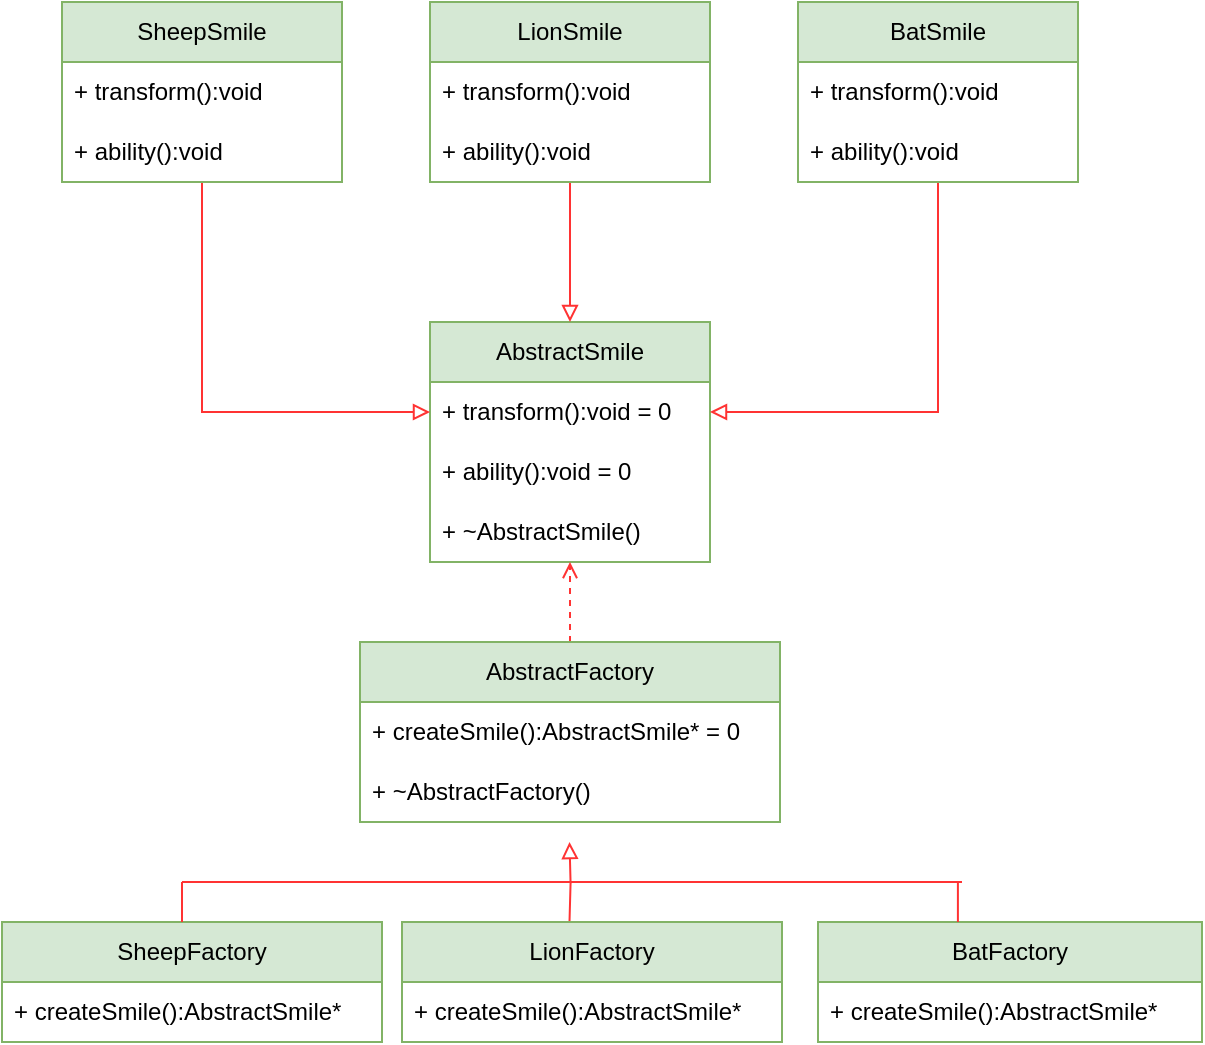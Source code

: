 <mxfile version="22.0.2" type="device">
  <diagram id="C5RBs43oDa-KdzZeNtuy" name="Page-1">
    <mxGraphModel dx="1141" dy="710" grid="1" gridSize="10" guides="1" tooltips="1" connect="1" arrows="1" fold="1" page="1" pageScale="1" pageWidth="827" pageHeight="1169" math="0" shadow="0">
      <root>
        <mxCell id="WIyWlLk6GJQsqaUBKTNV-0" />
        <mxCell id="WIyWlLk6GJQsqaUBKTNV-1" parent="WIyWlLk6GJQsqaUBKTNV-0" />
        <mxCell id="99_Ol6KdL81QSPgSX-yU-0" value="AbstractSmile" style="swimlane;fontStyle=0;childLayout=stackLayout;horizontal=1;startSize=30;horizontalStack=0;resizeParent=1;resizeParentMax=0;resizeLast=0;collapsible=1;marginBottom=0;whiteSpace=wrap;html=1;fillColor=#d5e8d4;strokeColor=#82b366;" vertex="1" parent="WIyWlLk6GJQsqaUBKTNV-1">
          <mxGeometry x="344" y="800" width="140" height="120" as="geometry">
            <mxRectangle x="344" y="800" width="120" height="30" as="alternateBounds" />
          </mxGeometry>
        </mxCell>
        <mxCell id="99_Ol6KdL81QSPgSX-yU-1" value="+ transform():void = 0" style="text;strokeColor=none;fillColor=none;align=left;verticalAlign=middle;spacingLeft=4;spacingRight=4;overflow=hidden;points=[[0,0.5],[1,0.5]];portConstraint=eastwest;rotatable=0;whiteSpace=wrap;html=1;" vertex="1" parent="99_Ol6KdL81QSPgSX-yU-0">
          <mxGeometry y="30" width="140" height="30" as="geometry" />
        </mxCell>
        <mxCell id="99_Ol6KdL81QSPgSX-yU-2" value="+ ability():void = 0" style="text;strokeColor=none;fillColor=none;align=left;verticalAlign=middle;spacingLeft=4;spacingRight=4;overflow=hidden;points=[[0,0.5],[1,0.5]];portConstraint=eastwest;rotatable=0;whiteSpace=wrap;html=1;" vertex="1" parent="99_Ol6KdL81QSPgSX-yU-0">
          <mxGeometry y="60" width="140" height="30" as="geometry" />
        </mxCell>
        <mxCell id="99_Ol6KdL81QSPgSX-yU-3" value="+ ~AbstractSmile()" style="text;strokeColor=none;fillColor=none;align=left;verticalAlign=middle;spacingLeft=4;spacingRight=4;overflow=hidden;points=[[0,0.5],[1,0.5]];portConstraint=eastwest;rotatable=0;whiteSpace=wrap;html=1;" vertex="1" parent="99_Ol6KdL81QSPgSX-yU-0">
          <mxGeometry y="90" width="140" height="30" as="geometry" />
        </mxCell>
        <mxCell id="99_Ol6KdL81QSPgSX-yU-36" style="edgeStyle=orthogonalEdgeStyle;rounded=0;orthogonalLoop=1;jettySize=auto;html=1;endArrow=block;endFill=0;strokeColor=#FF3333;" edge="1" parent="WIyWlLk6GJQsqaUBKTNV-1" source="99_Ol6KdL81QSPgSX-yU-14" target="99_Ol6KdL81QSPgSX-yU-1">
          <mxGeometry relative="1" as="geometry" />
        </mxCell>
        <mxCell id="99_Ol6KdL81QSPgSX-yU-14" value="SheepSmile" style="swimlane;fontStyle=0;childLayout=stackLayout;horizontal=1;startSize=30;horizontalStack=0;resizeParent=1;resizeParentMax=0;resizeLast=0;collapsible=1;marginBottom=0;whiteSpace=wrap;html=1;fillColor=#d5e8d4;strokeColor=#82b366;" vertex="1" parent="WIyWlLk6GJQsqaUBKTNV-1">
          <mxGeometry x="160" y="640" width="140" height="90" as="geometry">
            <mxRectangle x="344" y="800" width="120" height="30" as="alternateBounds" />
          </mxGeometry>
        </mxCell>
        <mxCell id="99_Ol6KdL81QSPgSX-yU-15" value="+ transform():void&amp;nbsp;" style="text;strokeColor=none;fillColor=none;align=left;verticalAlign=middle;spacingLeft=4;spacingRight=4;overflow=hidden;points=[[0,0.5],[1,0.5]];portConstraint=eastwest;rotatable=0;whiteSpace=wrap;html=1;" vertex="1" parent="99_Ol6KdL81QSPgSX-yU-14">
          <mxGeometry y="30" width="140" height="30" as="geometry" />
        </mxCell>
        <mxCell id="99_Ol6KdL81QSPgSX-yU-16" value="+ ability():void&amp;nbsp;" style="text;strokeColor=none;fillColor=none;align=left;verticalAlign=middle;spacingLeft=4;spacingRight=4;overflow=hidden;points=[[0,0.5],[1,0.5]];portConstraint=eastwest;rotatable=0;whiteSpace=wrap;html=1;" vertex="1" parent="99_Ol6KdL81QSPgSX-yU-14">
          <mxGeometry y="60" width="140" height="30" as="geometry" />
        </mxCell>
        <mxCell id="99_Ol6KdL81QSPgSX-yU-34" style="edgeStyle=orthogonalEdgeStyle;rounded=0;orthogonalLoop=1;jettySize=auto;html=1;entryX=0.5;entryY=0;entryDx=0;entryDy=0;endArrow=block;endFill=0;strokeColor=#FF3333;" edge="1" parent="WIyWlLk6GJQsqaUBKTNV-1" source="99_Ol6KdL81QSPgSX-yU-26" target="99_Ol6KdL81QSPgSX-yU-0">
          <mxGeometry relative="1" as="geometry" />
        </mxCell>
        <mxCell id="99_Ol6KdL81QSPgSX-yU-26" value="LionSmile" style="swimlane;fontStyle=0;childLayout=stackLayout;horizontal=1;startSize=30;horizontalStack=0;resizeParent=1;resizeParentMax=0;resizeLast=0;collapsible=1;marginBottom=0;whiteSpace=wrap;html=1;fillColor=#d5e8d4;strokeColor=#82b366;" vertex="1" parent="WIyWlLk6GJQsqaUBKTNV-1">
          <mxGeometry x="344" y="640" width="140" height="90" as="geometry">
            <mxRectangle x="344" y="800" width="120" height="30" as="alternateBounds" />
          </mxGeometry>
        </mxCell>
        <mxCell id="99_Ol6KdL81QSPgSX-yU-27" value="+ transform():void&amp;nbsp;" style="text;strokeColor=none;fillColor=none;align=left;verticalAlign=middle;spacingLeft=4;spacingRight=4;overflow=hidden;points=[[0,0.5],[1,0.5]];portConstraint=eastwest;rotatable=0;whiteSpace=wrap;html=1;" vertex="1" parent="99_Ol6KdL81QSPgSX-yU-26">
          <mxGeometry y="30" width="140" height="30" as="geometry" />
        </mxCell>
        <mxCell id="99_Ol6KdL81QSPgSX-yU-28" value="+ ability():void&amp;nbsp;" style="text;strokeColor=none;fillColor=none;align=left;verticalAlign=middle;spacingLeft=4;spacingRight=4;overflow=hidden;points=[[0,0.5],[1,0.5]];portConstraint=eastwest;rotatable=0;whiteSpace=wrap;html=1;" vertex="1" parent="99_Ol6KdL81QSPgSX-yU-26">
          <mxGeometry y="60" width="140" height="30" as="geometry" />
        </mxCell>
        <mxCell id="99_Ol6KdL81QSPgSX-yU-35" style="edgeStyle=orthogonalEdgeStyle;rounded=0;orthogonalLoop=1;jettySize=auto;html=1;endArrow=block;endFill=0;strokeColor=#FF3333;" edge="1" parent="WIyWlLk6GJQsqaUBKTNV-1" source="99_Ol6KdL81QSPgSX-yU-30" target="99_Ol6KdL81QSPgSX-yU-1">
          <mxGeometry relative="1" as="geometry" />
        </mxCell>
        <mxCell id="99_Ol6KdL81QSPgSX-yU-30" value="BatSmile" style="swimlane;fontStyle=0;childLayout=stackLayout;horizontal=1;startSize=30;horizontalStack=0;resizeParent=1;resizeParentMax=0;resizeLast=0;collapsible=1;marginBottom=0;whiteSpace=wrap;html=1;fillColor=#d5e8d4;strokeColor=#82b366;" vertex="1" parent="WIyWlLk6GJQsqaUBKTNV-1">
          <mxGeometry x="528" y="640" width="140" height="90" as="geometry">
            <mxRectangle x="344" y="800" width="120" height="30" as="alternateBounds" />
          </mxGeometry>
        </mxCell>
        <mxCell id="99_Ol6KdL81QSPgSX-yU-31" value="+ transform():void&amp;nbsp;" style="text;strokeColor=none;fillColor=none;align=left;verticalAlign=middle;spacingLeft=4;spacingRight=4;overflow=hidden;points=[[0,0.5],[1,0.5]];portConstraint=eastwest;rotatable=0;whiteSpace=wrap;html=1;" vertex="1" parent="99_Ol6KdL81QSPgSX-yU-30">
          <mxGeometry y="30" width="140" height="30" as="geometry" />
        </mxCell>
        <mxCell id="99_Ol6KdL81QSPgSX-yU-32" value="+ ability():void&amp;nbsp;" style="text;strokeColor=none;fillColor=none;align=left;verticalAlign=middle;spacingLeft=4;spacingRight=4;overflow=hidden;points=[[0,0.5],[1,0.5]];portConstraint=eastwest;rotatable=0;whiteSpace=wrap;html=1;" vertex="1" parent="99_Ol6KdL81QSPgSX-yU-30">
          <mxGeometry y="60" width="140" height="30" as="geometry" />
        </mxCell>
        <mxCell id="99_Ol6KdL81QSPgSX-yU-41" style="edgeStyle=orthogonalEdgeStyle;rounded=0;orthogonalLoop=1;jettySize=auto;html=1;dashed=1;endArrow=open;endFill=0;strokeColor=#FF3333;" edge="1" parent="WIyWlLk6GJQsqaUBKTNV-1" source="99_Ol6KdL81QSPgSX-yU-37">
          <mxGeometry relative="1" as="geometry">
            <mxPoint x="414" y="920" as="targetPoint" />
          </mxGeometry>
        </mxCell>
        <mxCell id="99_Ol6KdL81QSPgSX-yU-37" value="AbstractFactory" style="swimlane;fontStyle=0;childLayout=stackLayout;horizontal=1;startSize=30;horizontalStack=0;resizeParent=1;resizeParentMax=0;resizeLast=0;collapsible=1;marginBottom=0;whiteSpace=wrap;html=1;fillColor=#d5e8d4;strokeColor=#82b366;" vertex="1" parent="WIyWlLk6GJQsqaUBKTNV-1">
          <mxGeometry x="309" y="960" width="210" height="90" as="geometry">
            <mxRectangle x="344" y="800" width="120" height="30" as="alternateBounds" />
          </mxGeometry>
        </mxCell>
        <mxCell id="99_Ol6KdL81QSPgSX-yU-38" value="+ createSmile():AbstractSmile* = 0" style="text;strokeColor=none;fillColor=none;align=left;verticalAlign=middle;spacingLeft=4;spacingRight=4;overflow=hidden;points=[[0,0.5],[1,0.5]];portConstraint=eastwest;rotatable=0;whiteSpace=wrap;html=1;" vertex="1" parent="99_Ol6KdL81QSPgSX-yU-37">
          <mxGeometry y="30" width="210" height="30" as="geometry" />
        </mxCell>
        <mxCell id="99_Ol6KdL81QSPgSX-yU-39" value="+ ~AbstractFactory()" style="text;strokeColor=none;fillColor=none;align=left;verticalAlign=middle;spacingLeft=4;spacingRight=4;overflow=hidden;points=[[0,0.5],[1,0.5]];portConstraint=eastwest;rotatable=0;whiteSpace=wrap;html=1;" vertex="1" parent="99_Ol6KdL81QSPgSX-yU-37">
          <mxGeometry y="60" width="210" height="30" as="geometry" />
        </mxCell>
        <mxCell id="99_Ol6KdL81QSPgSX-yU-42" value="SheepFactory" style="swimlane;fontStyle=0;childLayout=stackLayout;horizontal=1;startSize=30;horizontalStack=0;resizeParent=1;resizeParentMax=0;resizeLast=0;collapsible=1;marginBottom=0;whiteSpace=wrap;html=1;fillColor=#d5e8d4;strokeColor=#82b366;" vertex="1" parent="WIyWlLk6GJQsqaUBKTNV-1">
          <mxGeometry x="130" y="1100" width="190" height="60" as="geometry">
            <mxRectangle x="344" y="800" width="120" height="30" as="alternateBounds" />
          </mxGeometry>
        </mxCell>
        <mxCell id="99_Ol6KdL81QSPgSX-yU-43" value="+ createSmile():AbstractSmile*&amp;nbsp;" style="text;strokeColor=none;fillColor=none;align=left;verticalAlign=middle;spacingLeft=4;spacingRight=4;overflow=hidden;points=[[0,0.5],[1,0.5]];portConstraint=eastwest;rotatable=0;whiteSpace=wrap;html=1;" vertex="1" parent="99_Ol6KdL81QSPgSX-yU-42">
          <mxGeometry y="30" width="190" height="30" as="geometry" />
        </mxCell>
        <mxCell id="99_Ol6KdL81QSPgSX-yU-68" style="edgeStyle=orthogonalEdgeStyle;rounded=0;orthogonalLoop=1;jettySize=auto;html=1;endArrow=block;endFill=0;strokeColor=#FF3333;" edge="1" parent="WIyWlLk6GJQsqaUBKTNV-1">
          <mxGeometry relative="1" as="geometry">
            <mxPoint x="413.75" y="1060" as="targetPoint" />
            <mxPoint x="413.75" y="1100" as="sourcePoint" />
          </mxGeometry>
        </mxCell>
        <mxCell id="99_Ol6KdL81QSPgSX-yU-45" value="LionFactory" style="swimlane;fontStyle=0;childLayout=stackLayout;horizontal=1;startSize=30;horizontalStack=0;resizeParent=1;resizeParentMax=0;resizeLast=0;collapsible=1;marginBottom=0;whiteSpace=wrap;html=1;fillColor=#d5e8d4;strokeColor=#82b366;" vertex="1" parent="WIyWlLk6GJQsqaUBKTNV-1">
          <mxGeometry x="330" y="1100" width="190" height="60" as="geometry">
            <mxRectangle x="344" y="800" width="120" height="30" as="alternateBounds" />
          </mxGeometry>
        </mxCell>
        <mxCell id="99_Ol6KdL81QSPgSX-yU-46" value="+ createSmile():AbstractSmile*&amp;nbsp;" style="text;strokeColor=none;fillColor=none;align=left;verticalAlign=middle;spacingLeft=4;spacingRight=4;overflow=hidden;points=[[0,0.5],[1,0.5]];portConstraint=eastwest;rotatable=0;whiteSpace=wrap;html=1;" vertex="1" parent="99_Ol6KdL81QSPgSX-yU-45">
          <mxGeometry y="30" width="190" height="30" as="geometry" />
        </mxCell>
        <mxCell id="99_Ol6KdL81QSPgSX-yU-48" value="BatFactory" style="swimlane;fontStyle=0;childLayout=stackLayout;horizontal=1;startSize=30;horizontalStack=0;resizeParent=1;resizeParentMax=0;resizeLast=0;collapsible=1;marginBottom=0;whiteSpace=wrap;html=1;fillColor=#d5e8d4;strokeColor=#82b366;" vertex="1" parent="WIyWlLk6GJQsqaUBKTNV-1">
          <mxGeometry x="538" y="1100" width="192" height="60" as="geometry">
            <mxRectangle x="344" y="800" width="120" height="30" as="alternateBounds" />
          </mxGeometry>
        </mxCell>
        <mxCell id="99_Ol6KdL81QSPgSX-yU-49" value="+ createSmile():AbstractSmile*&amp;nbsp;" style="text;strokeColor=none;fillColor=none;align=left;verticalAlign=middle;spacingLeft=4;spacingRight=4;overflow=hidden;points=[[0,0.5],[1,0.5]];portConstraint=eastwest;rotatable=0;whiteSpace=wrap;html=1;" vertex="1" parent="99_Ol6KdL81QSPgSX-yU-48">
          <mxGeometry y="30" width="192" height="30" as="geometry" />
        </mxCell>
        <mxCell id="99_Ol6KdL81QSPgSX-yU-60" value="" style="endArrow=none;html=1;rounded=0;strokeColor=#FF3333;" edge="1" parent="WIyWlLk6GJQsqaUBKTNV-1">
          <mxGeometry width="50" height="50" relative="1" as="geometry">
            <mxPoint x="220" y="1080" as="sourcePoint" />
            <mxPoint x="414" y="1080" as="targetPoint" />
          </mxGeometry>
        </mxCell>
        <mxCell id="99_Ol6KdL81QSPgSX-yU-61" value="" style="endArrow=none;html=1;rounded=0;strokeColor=#FF3333;" edge="1" parent="WIyWlLk6GJQsqaUBKTNV-1">
          <mxGeometry width="50" height="50" relative="1" as="geometry">
            <mxPoint x="220" y="1100" as="sourcePoint" />
            <mxPoint x="220" y="1080" as="targetPoint" />
          </mxGeometry>
        </mxCell>
        <mxCell id="99_Ol6KdL81QSPgSX-yU-62" value="" style="endArrow=none;html=1;rounded=0;strokeColor=#FF3333;" edge="1" parent="WIyWlLk6GJQsqaUBKTNV-1">
          <mxGeometry width="50" height="50" relative="1" as="geometry">
            <mxPoint x="414" y="1080" as="sourcePoint" />
            <mxPoint x="610" y="1080" as="targetPoint" />
          </mxGeometry>
        </mxCell>
        <mxCell id="99_Ol6KdL81QSPgSX-yU-63" value="" style="endArrow=none;html=1;rounded=0;strokeColor=#FF3333;" edge="1" parent="WIyWlLk6GJQsqaUBKTNV-1">
          <mxGeometry width="50" height="50" relative="1" as="geometry">
            <mxPoint x="607.95" y="1100" as="sourcePoint" />
            <mxPoint x="607.95" y="1080" as="targetPoint" />
          </mxGeometry>
        </mxCell>
      </root>
    </mxGraphModel>
  </diagram>
</mxfile>

